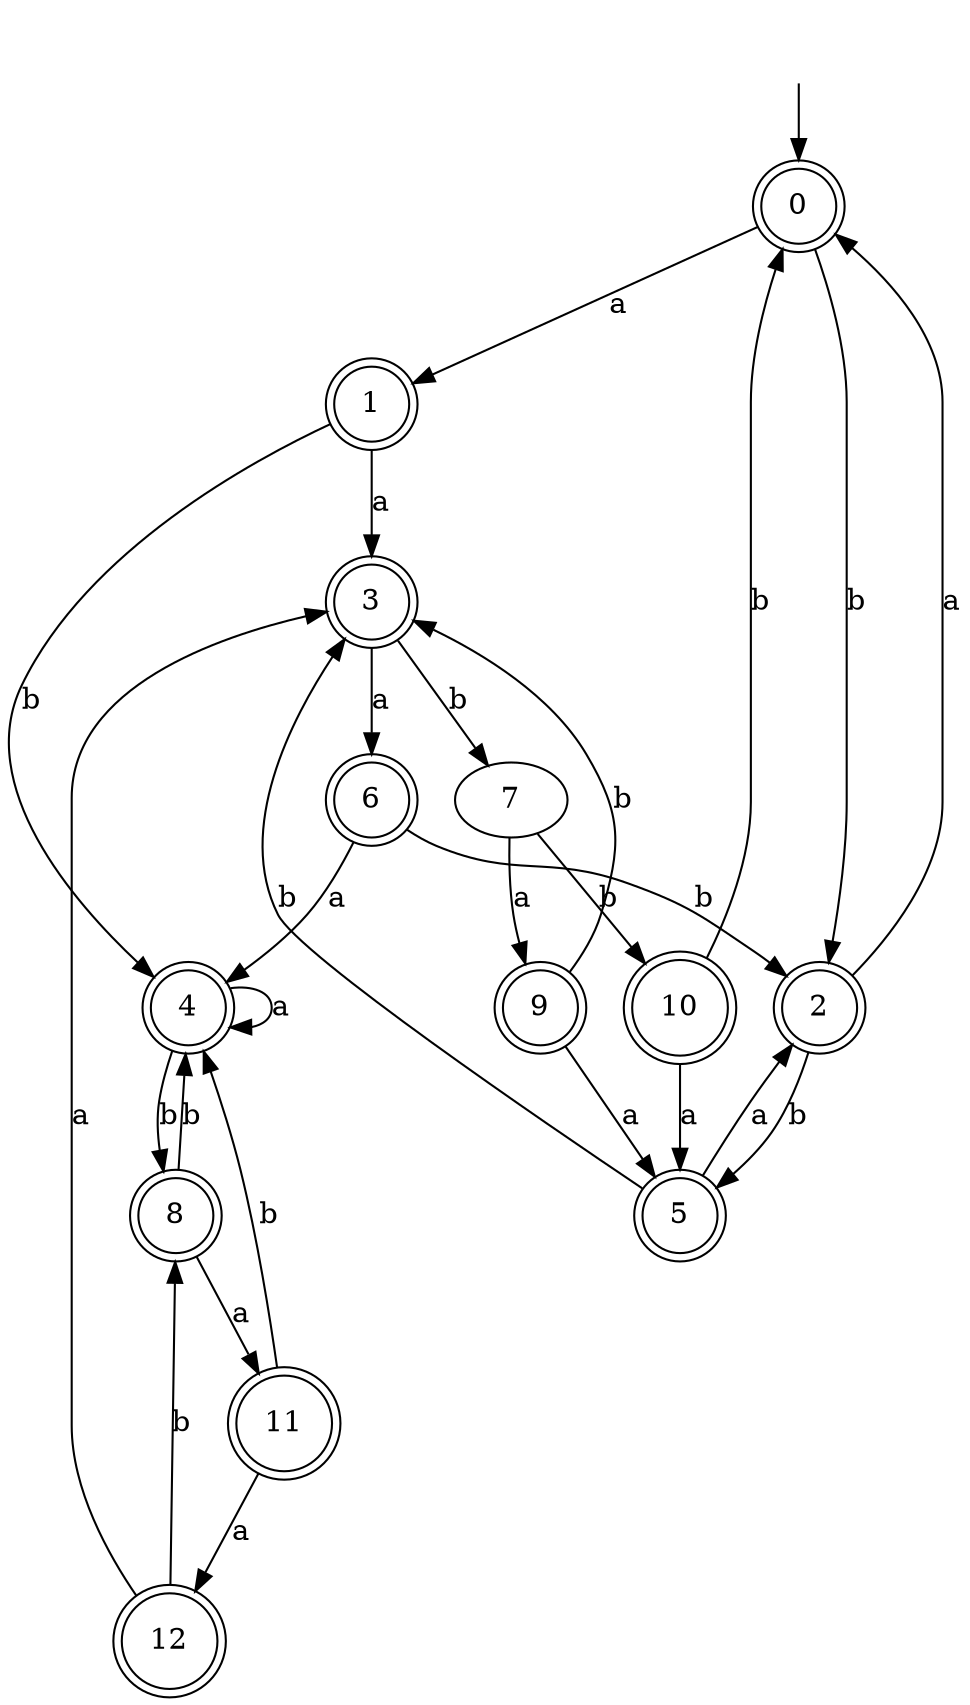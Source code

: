 digraph RandomDFA {
  __start0 [label="", shape=none];
  __start0 -> 0 [label=""];
  0 [shape=circle] [shape=doublecircle]
  0 -> 1 [label="a"]
  0 -> 2 [label="b"]
  1 [shape=doublecircle]
  1 -> 3 [label="a"]
  1 -> 4 [label="b"]
  2 [shape=doublecircle]
  2 -> 0 [label="a"]
  2 -> 5 [label="b"]
  3 [shape=doublecircle]
  3 -> 6 [label="a"]
  3 -> 7 [label="b"]
  4 [shape=doublecircle]
  4 -> 4 [label="a"]
  4 -> 8 [label="b"]
  5 [shape=doublecircle]
  5 -> 2 [label="a"]
  5 -> 3 [label="b"]
  6 [shape=doublecircle]
  6 -> 4 [label="a"]
  6 -> 2 [label="b"]
  7
  7 -> 9 [label="a"]
  7 -> 10 [label="b"]
  8 [shape=doublecircle]
  8 -> 11 [label="a"]
  8 -> 4 [label="b"]
  9 [shape=doublecircle]
  9 -> 5 [label="a"]
  9 -> 3 [label="b"]
  10 [shape=doublecircle]
  10 -> 5 [label="a"]
  10 -> 0 [label="b"]
  11 [shape=doublecircle]
  11 -> 12 [label="a"]
  11 -> 4 [label="b"]
  12 [shape=doublecircle]
  12 -> 3 [label="a"]
  12 -> 8 [label="b"]
}
